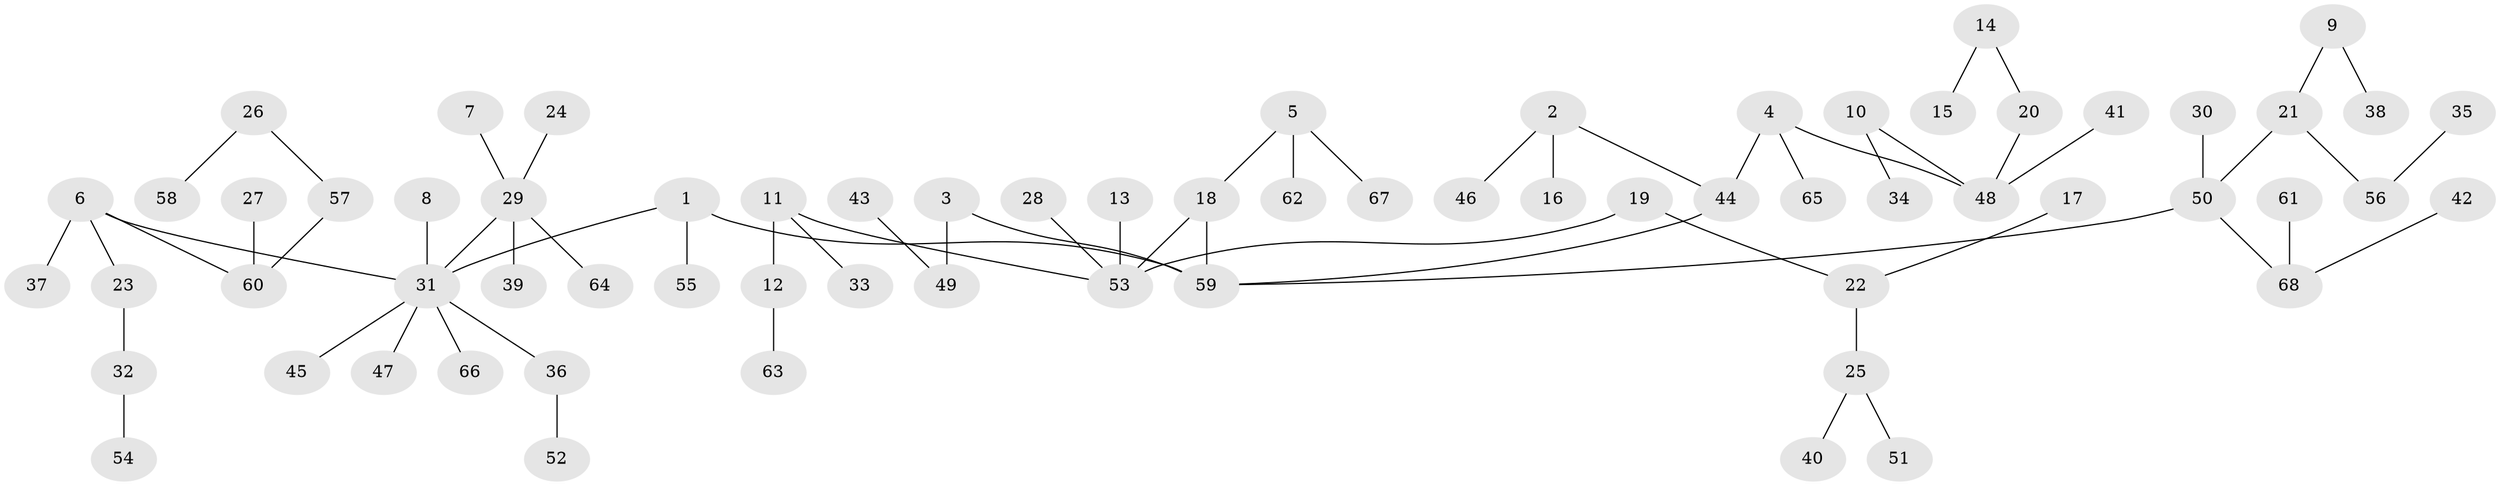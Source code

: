 // original degree distribution, {5: 0.04411764705882353, 7: 0.014705882352941176, 3: 0.1323529411764706, 2: 0.25, 1: 0.5, 8: 0.007352941176470588, 4: 0.051470588235294115}
// Generated by graph-tools (version 1.1) at 2025/02/03/09/25 03:02:22]
// undirected, 68 vertices, 67 edges
graph export_dot {
graph [start="1"]
  node [color=gray90,style=filled];
  1;
  2;
  3;
  4;
  5;
  6;
  7;
  8;
  9;
  10;
  11;
  12;
  13;
  14;
  15;
  16;
  17;
  18;
  19;
  20;
  21;
  22;
  23;
  24;
  25;
  26;
  27;
  28;
  29;
  30;
  31;
  32;
  33;
  34;
  35;
  36;
  37;
  38;
  39;
  40;
  41;
  42;
  43;
  44;
  45;
  46;
  47;
  48;
  49;
  50;
  51;
  52;
  53;
  54;
  55;
  56;
  57;
  58;
  59;
  60;
  61;
  62;
  63;
  64;
  65;
  66;
  67;
  68;
  1 -- 31 [weight=1.0];
  1 -- 55 [weight=1.0];
  1 -- 59 [weight=1.0];
  2 -- 16 [weight=1.0];
  2 -- 44 [weight=1.0];
  2 -- 46 [weight=1.0];
  3 -- 49 [weight=1.0];
  3 -- 59 [weight=1.0];
  4 -- 44 [weight=1.0];
  4 -- 48 [weight=1.0];
  4 -- 65 [weight=1.0];
  5 -- 18 [weight=1.0];
  5 -- 62 [weight=1.0];
  5 -- 67 [weight=1.0];
  6 -- 23 [weight=1.0];
  6 -- 31 [weight=1.0];
  6 -- 37 [weight=1.0];
  6 -- 60 [weight=1.0];
  7 -- 29 [weight=1.0];
  8 -- 31 [weight=1.0];
  9 -- 21 [weight=1.0];
  9 -- 38 [weight=1.0];
  10 -- 34 [weight=1.0];
  10 -- 48 [weight=1.0];
  11 -- 12 [weight=1.0];
  11 -- 33 [weight=1.0];
  11 -- 53 [weight=1.0];
  12 -- 63 [weight=1.0];
  13 -- 53 [weight=1.0];
  14 -- 15 [weight=1.0];
  14 -- 20 [weight=1.0];
  17 -- 22 [weight=1.0];
  18 -- 53 [weight=1.0];
  18 -- 59 [weight=1.0];
  19 -- 22 [weight=1.0];
  19 -- 53 [weight=1.0];
  20 -- 48 [weight=1.0];
  21 -- 50 [weight=1.0];
  21 -- 56 [weight=1.0];
  22 -- 25 [weight=1.0];
  23 -- 32 [weight=1.0];
  24 -- 29 [weight=1.0];
  25 -- 40 [weight=1.0];
  25 -- 51 [weight=1.0];
  26 -- 57 [weight=1.0];
  26 -- 58 [weight=1.0];
  27 -- 60 [weight=1.0];
  28 -- 53 [weight=1.0];
  29 -- 31 [weight=1.0];
  29 -- 39 [weight=1.0];
  29 -- 64 [weight=1.0];
  30 -- 50 [weight=1.0];
  31 -- 36 [weight=1.0];
  31 -- 45 [weight=1.0];
  31 -- 47 [weight=1.0];
  31 -- 66 [weight=1.0];
  32 -- 54 [weight=1.0];
  35 -- 56 [weight=1.0];
  36 -- 52 [weight=1.0];
  41 -- 48 [weight=1.0];
  42 -- 68 [weight=1.0];
  43 -- 49 [weight=1.0];
  44 -- 59 [weight=1.0];
  50 -- 59 [weight=1.0];
  50 -- 68 [weight=1.0];
  57 -- 60 [weight=1.0];
  61 -- 68 [weight=1.0];
}
